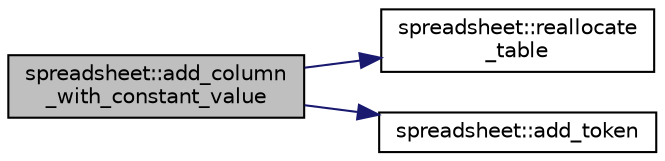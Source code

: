 digraph "spreadsheet::add_column_with_constant_value"
{
  edge [fontname="Helvetica",fontsize="10",labelfontname="Helvetica",labelfontsize="10"];
  node [fontname="Helvetica",fontsize="10",shape=record];
  rankdir="LR";
  Node7 [label="spreadsheet::add_column\l_with_constant_value",height=0.2,width=0.4,color="black", fillcolor="grey75", style="filled", fontcolor="black"];
  Node7 -> Node8 [color="midnightblue",fontsize="10",style="solid",fontname="Helvetica"];
  Node8 [label="spreadsheet::reallocate\l_table",height=0.2,width=0.4,color="black", fillcolor="white", style="filled",URL="$d8/d11/classspreadsheet.html#a4422ede910f726e38b35548794152f62"];
  Node7 -> Node9 [color="midnightblue",fontsize="10",style="solid",fontname="Helvetica"];
  Node9 [label="spreadsheet::add_token",height=0.2,width=0.4,color="black", fillcolor="white", style="filled",URL="$d8/d11/classspreadsheet.html#afa02f0e15b3053c03b22e131bb9982fe"];
}
